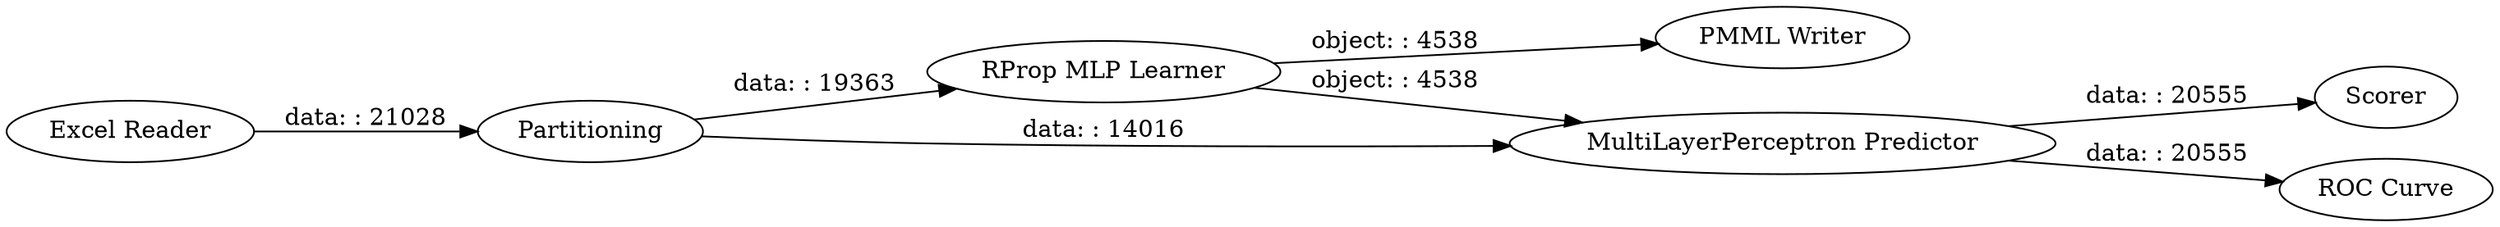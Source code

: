 digraph {
	"-6024983213319317644_5" [label=Scorer]
	"-6024983213319317644_6" [label="ROC Curve"]
	"-6024983213319317644_7" [label="PMML Writer"]
	"-6024983213319317644_1" [label="Excel Reader"]
	"-6024983213319317644_3" [label="RProp MLP Learner"]
	"-6024983213319317644_2" [label=Partitioning]
	"-6024983213319317644_4" [label="MultiLayerPerceptron Predictor"]
	"-6024983213319317644_2" -> "-6024983213319317644_3" [label="data: : 19363"]
	"-6024983213319317644_3" -> "-6024983213319317644_4" [label="object: : 4538"]
	"-6024983213319317644_1" -> "-6024983213319317644_2" [label="data: : 21028"]
	"-6024983213319317644_3" -> "-6024983213319317644_7" [label="object: : 4538"]
	"-6024983213319317644_2" -> "-6024983213319317644_4" [label="data: : 14016"]
	"-6024983213319317644_4" -> "-6024983213319317644_6" [label="data: : 20555"]
	"-6024983213319317644_4" -> "-6024983213319317644_5" [label="data: : 20555"]
	rankdir=LR
}

